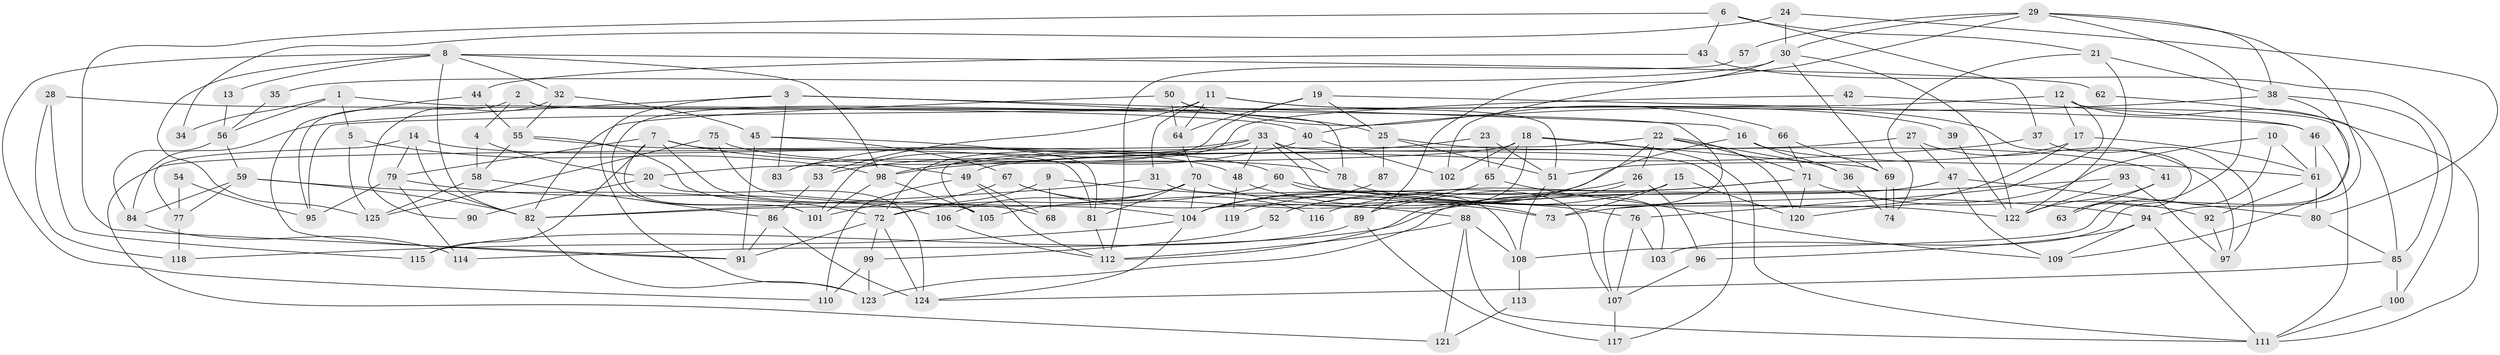 // coarse degree distribution, {5: 0.18666666666666668, 2: 0.16, 4: 0.25333333333333335, 6: 0.10666666666666667, 7: 0.02666666666666667, 8: 0.04, 3: 0.17333333333333334, 9: 0.013333333333333334, 17: 0.013333333333333334, 11: 0.013333333333333334, 10: 0.013333333333333334}
// Generated by graph-tools (version 1.1) at 2025/53/03/04/25 21:53:28]
// undirected, 125 vertices, 250 edges
graph export_dot {
graph [start="1"]
  node [color=gray90,style=filled];
  1;
  2;
  3;
  4;
  5;
  6;
  7;
  8;
  9;
  10;
  11;
  12;
  13;
  14;
  15;
  16;
  17;
  18;
  19;
  20;
  21;
  22;
  23;
  24;
  25;
  26;
  27;
  28;
  29;
  30;
  31;
  32;
  33;
  34;
  35;
  36;
  37;
  38;
  39;
  40;
  41;
  42;
  43;
  44;
  45;
  46;
  47;
  48;
  49;
  50;
  51;
  52;
  53;
  54;
  55;
  56;
  57;
  58;
  59;
  60;
  61;
  62;
  63;
  64;
  65;
  66;
  67;
  68;
  69;
  70;
  71;
  72;
  73;
  74;
  75;
  76;
  77;
  78;
  79;
  80;
  81;
  82;
  83;
  84;
  85;
  86;
  87;
  88;
  89;
  90;
  91;
  92;
  93;
  94;
  95;
  96;
  97;
  98;
  99;
  100;
  101;
  102;
  103;
  104;
  105;
  106;
  107;
  108;
  109;
  110;
  111;
  112;
  113;
  114;
  115;
  116;
  117;
  118;
  119;
  120;
  121;
  122;
  123;
  124;
  125;
  1 -- 56;
  1 -- 107;
  1 -- 5;
  1 -- 34;
  2 -- 78;
  2 -- 95;
  2 -- 4;
  3 -- 16;
  3 -- 25;
  3 -- 83;
  3 -- 84;
  3 -- 123;
  4 -- 58;
  4 -- 20;
  5 -- 125;
  5 -- 98;
  6 -- 91;
  6 -- 21;
  6 -- 37;
  6 -- 43;
  7 -- 68;
  7 -- 115;
  7 -- 49;
  7 -- 79;
  7 -- 81;
  7 -- 101;
  8 -- 82;
  8 -- 98;
  8 -- 13;
  8 -- 32;
  8 -- 62;
  8 -- 110;
  8 -- 125;
  9 -- 72;
  9 -- 73;
  9 -- 68;
  10 -- 61;
  10 -- 120;
  10 -- 108;
  11 -- 101;
  11 -- 53;
  11 -- 31;
  11 -- 39;
  11 -- 63;
  11 -- 64;
  12 -- 109;
  12 -- 111;
  12 -- 17;
  12 -- 76;
  12 -- 95;
  13 -- 56;
  14 -- 79;
  14 -- 82;
  14 -- 48;
  14 -- 77;
  15 -- 104;
  15 -- 73;
  15 -- 120;
  16 -- 61;
  16 -- 104;
  16 -- 36;
  17 -- 61;
  17 -- 51;
  17 -- 73;
  18 -- 20;
  18 -- 111;
  18 -- 65;
  18 -- 69;
  18 -- 102;
  18 -- 104;
  19 -- 64;
  19 -- 46;
  19 -- 25;
  19 -- 83;
  20 -- 124;
  20 -- 90;
  21 -- 74;
  21 -- 122;
  21 -- 38;
  22 -- 71;
  22 -- 120;
  22 -- 26;
  22 -- 36;
  22 -- 52;
  22 -- 105;
  23 -- 51;
  23 -- 98;
  23 -- 65;
  24 -- 30;
  24 -- 80;
  24 -- 34;
  25 -- 51;
  25 -- 41;
  25 -- 87;
  26 -- 52;
  26 -- 96;
  26 -- 119;
  27 -- 49;
  27 -- 47;
  27 -- 97;
  28 -- 40;
  28 -- 118;
  28 -- 115;
  29 -- 38;
  29 -- 30;
  29 -- 57;
  29 -- 63;
  29 -- 94;
  29 -- 102;
  30 -- 69;
  30 -- 122;
  30 -- 35;
  30 -- 89;
  31 -- 108;
  31 -- 82;
  32 -- 45;
  32 -- 55;
  32 -- 90;
  33 -- 48;
  33 -- 83;
  33 -- 72;
  33 -- 78;
  33 -- 103;
  33 -- 117;
  33 -- 121;
  35 -- 56;
  36 -- 74;
  37 -- 98;
  37 -- 97;
  38 -- 103;
  38 -- 40;
  38 -- 85;
  39 -- 122;
  40 -- 102;
  40 -- 53;
  41 -- 63;
  41 -- 122;
  42 -- 101;
  42 -- 46;
  43 -- 100;
  43 -- 44;
  44 -- 55;
  44 -- 91;
  45 -- 67;
  45 -- 91;
  45 -- 81;
  46 -- 111;
  46 -- 61;
  47 -- 123;
  47 -- 112;
  47 -- 80;
  47 -- 109;
  48 -- 76;
  48 -- 119;
  49 -- 112;
  49 -- 68;
  49 -- 110;
  50 -- 82;
  50 -- 64;
  50 -- 51;
  50 -- 66;
  51 -- 108;
  52 -- 99;
  53 -- 86;
  54 -- 77;
  54 -- 95;
  55 -- 105;
  55 -- 58;
  55 -- 60;
  56 -- 59;
  56 -- 84;
  57 -- 112;
  58 -- 86;
  58 -- 125;
  59 -- 82;
  59 -- 72;
  59 -- 77;
  59 -- 84;
  60 -- 94;
  60 -- 82;
  60 -- 107;
  61 -- 80;
  61 -- 92;
  62 -- 85;
  64 -- 70;
  65 -- 105;
  65 -- 109;
  66 -- 69;
  66 -- 71;
  67 -- 88;
  67 -- 101;
  67 -- 116;
  69 -- 74;
  69 -- 74;
  70 -- 81;
  70 -- 72;
  70 -- 73;
  70 -- 104;
  70 -- 106;
  71 -- 89;
  71 -- 92;
  71 -- 116;
  71 -- 120;
  72 -- 99;
  72 -- 91;
  72 -- 124;
  75 -- 125;
  75 -- 104;
  75 -- 78;
  76 -- 107;
  76 -- 103;
  77 -- 118;
  78 -- 122;
  79 -- 114;
  79 -- 95;
  79 -- 106;
  80 -- 85;
  81 -- 112;
  82 -- 123;
  84 -- 114;
  85 -- 124;
  85 -- 100;
  86 -- 124;
  86 -- 91;
  87 -- 104;
  88 -- 108;
  88 -- 112;
  88 -- 111;
  88 -- 121;
  89 -- 117;
  89 -- 115;
  92 -- 97;
  93 -- 97;
  93 -- 122;
  93 -- 114;
  94 -- 109;
  94 -- 96;
  94 -- 111;
  96 -- 107;
  98 -- 105;
  98 -- 101;
  99 -- 110;
  99 -- 123;
  100 -- 111;
  104 -- 118;
  104 -- 124;
  106 -- 112;
  107 -- 117;
  108 -- 113;
  113 -- 121;
}
